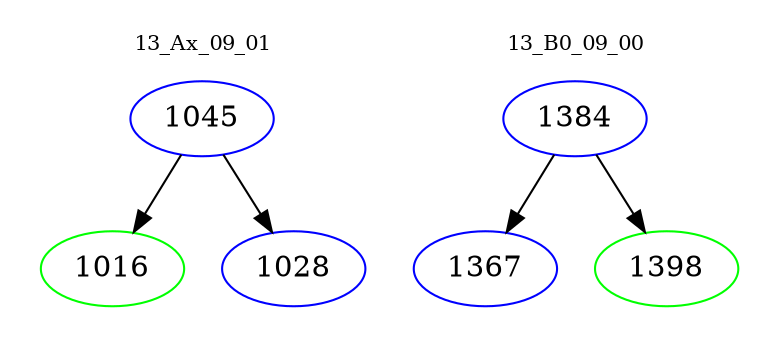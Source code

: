 digraph{
subgraph cluster_0 {
color = white
label = "13_Ax_09_01";
fontsize=10;
T0_1045 [label="1045", color="blue"]
T0_1045 -> T0_1016 [color="black"]
T0_1016 [label="1016", color="green"]
T0_1045 -> T0_1028 [color="black"]
T0_1028 [label="1028", color="blue"]
}
subgraph cluster_1 {
color = white
label = "13_B0_09_00";
fontsize=10;
T1_1384 [label="1384", color="blue"]
T1_1384 -> T1_1367 [color="black"]
T1_1367 [label="1367", color="blue"]
T1_1384 -> T1_1398 [color="black"]
T1_1398 [label="1398", color="green"]
}
}
